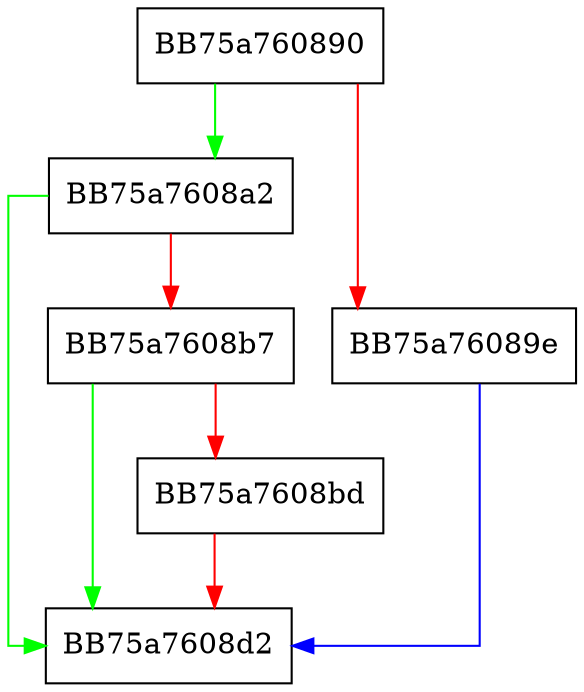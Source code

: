 digraph GetCompletionError {
  node [shape="box"];
  graph [splines=ortho];
  BB75a760890 -> BB75a7608a2 [color="green"];
  BB75a760890 -> BB75a76089e [color="red"];
  BB75a76089e -> BB75a7608d2 [color="blue"];
  BB75a7608a2 -> BB75a7608d2 [color="green"];
  BB75a7608a2 -> BB75a7608b7 [color="red"];
  BB75a7608b7 -> BB75a7608d2 [color="green"];
  BB75a7608b7 -> BB75a7608bd [color="red"];
  BB75a7608bd -> BB75a7608d2 [color="red"];
}